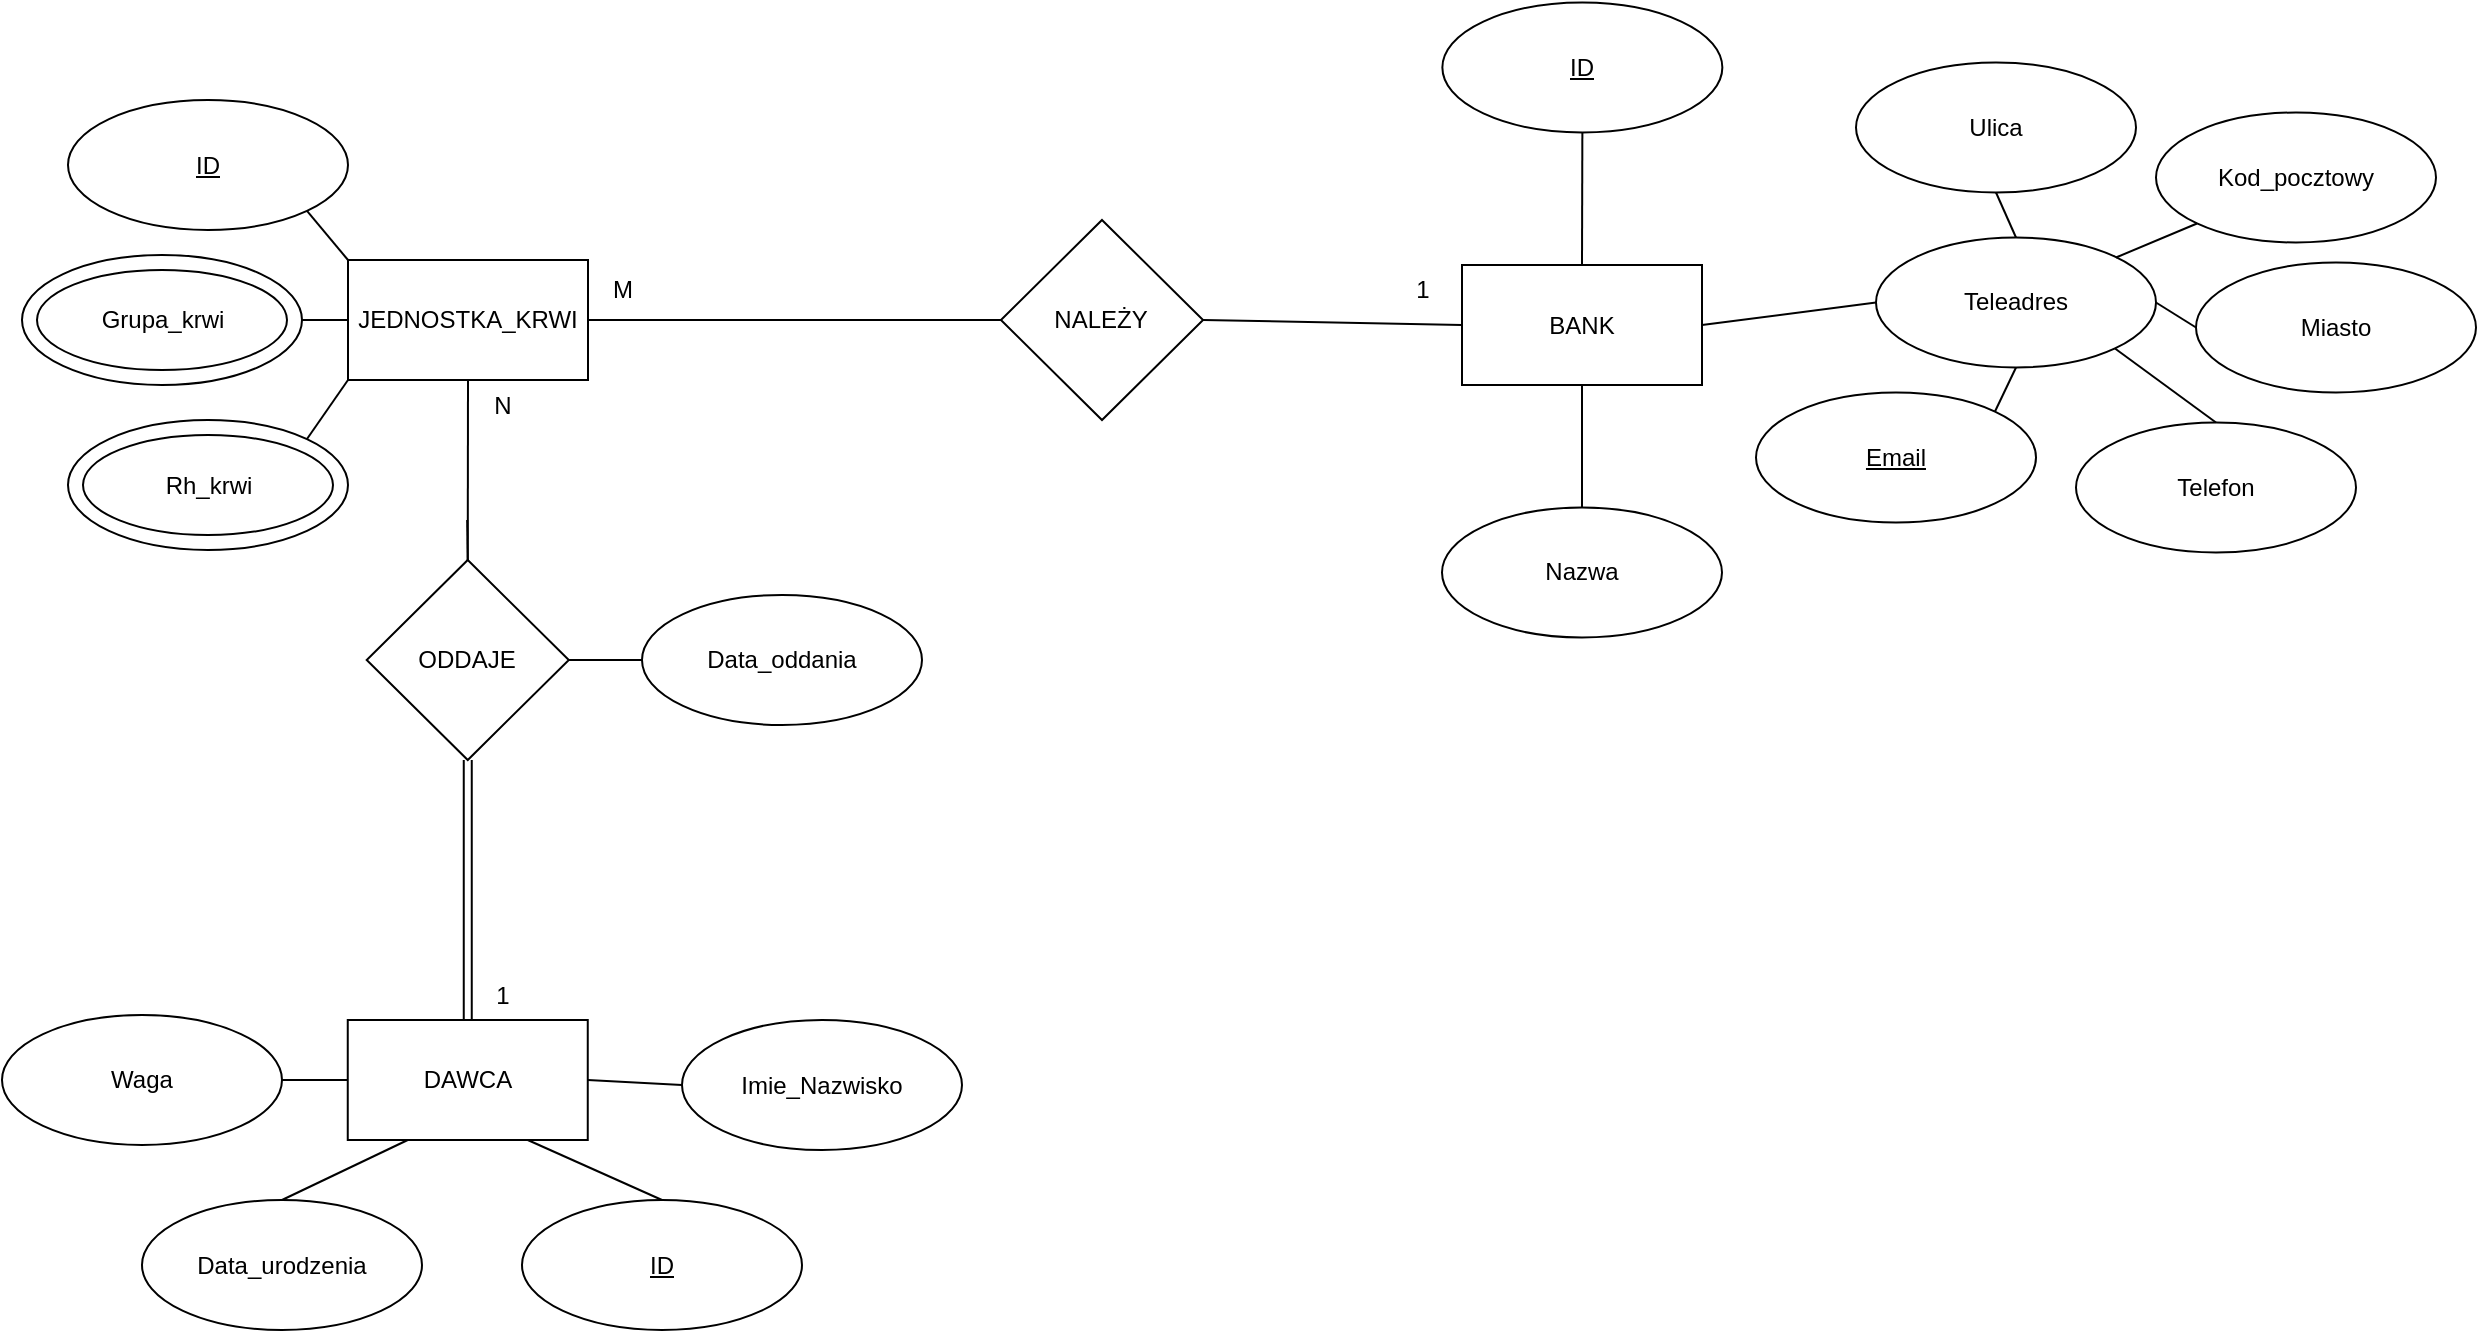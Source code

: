 <mxfile version="12.6.7" type="device"><diagram id="_IFzaddw1AGEmfb9gFj3" name="Page-1"><mxGraphModel dx="1422" dy="803" grid="1" gridSize="10" guides="1" tooltips="1" connect="1" arrows="1" fold="1" page="1" pageScale="1" pageWidth="827" pageHeight="1169" math="0" shadow="0"><root><mxCell id="0"/><mxCell id="1" parent="0"/><mxCell id="uP9zTjeztYH3RSCsbDWF-1" value="BANK" style="rounded=0;whiteSpace=wrap;html=1;" parent="1" vertex="1"><mxGeometry x="910" y="522.5" width="120" height="60" as="geometry"/></mxCell><mxCell id="uP9zTjeztYH3RSCsbDWF-2" value="" style="endArrow=none;html=1;exitX=1;exitY=0.5;exitDx=0;exitDy=0;entryX=0;entryY=0.5;entryDx=0;entryDy=0;" parent="1" source="MG4kqp6FfROY7xtCcnM_-3" target="uP9zTjeztYH3RSCsbDWF-1" edge="1"><mxGeometry width="50" height="50" relative="1" as="geometry"><mxPoint x="413.24" y="370" as="sourcePoint"/><mxPoint x="1000" y="540" as="targetPoint"/></mxGeometry></mxCell><mxCell id="uP9zTjeztYH3RSCsbDWF-8" value="DAWCA" style="rounded=0;whiteSpace=wrap;html=1;" parent="1" vertex="1"><mxGeometry x="352.88" y="900" width="120" height="60" as="geometry"/></mxCell><mxCell id="uP9zTjeztYH3RSCsbDWF-9" value="" style="endArrow=none;html=1;entryX=0.5;entryY=1;entryDx=0;entryDy=0;exitX=0.5;exitY=0;exitDx=0;exitDy=0;" parent="1" source="uP9zTjeztYH3RSCsbDWF-33" edge="1"><mxGeometry width="50" height="50" relative="1" as="geometry"><mxPoint x="412.35" y="780" as="sourcePoint"/><mxPoint x="412.59" y="650" as="targetPoint"/></mxGeometry></mxCell><mxCell id="uP9zTjeztYH3RSCsbDWF-13" value="Nazwa" style="ellipse;whiteSpace=wrap;html=1;" parent="1" vertex="1"><mxGeometry x="900" y="643.75" width="140" height="65" as="geometry"/></mxCell><mxCell id="uP9zTjeztYH3RSCsbDWF-14" value="&lt;u&gt;ID&lt;/u&gt;" style="ellipse;whiteSpace=wrap;html=1;" parent="1" vertex="1"><mxGeometry x="900.18" y="391.25" width="140" height="65" as="geometry"/></mxCell><mxCell id="uP9zTjeztYH3RSCsbDWF-15" value="Teleadres" style="ellipse;whiteSpace=wrap;html=1;" parent="1" vertex="1"><mxGeometry x="1117" y="508.75" width="140" height="65" as="geometry"/></mxCell><mxCell id="uP9zTjeztYH3RSCsbDWF-16" value="" style="endArrow=none;html=1;entryX=0.5;entryY=0;entryDx=0;entryDy=0;exitX=0.5;exitY=1;exitDx=0;exitDy=0;" parent="1" source="uP9zTjeztYH3RSCsbDWF-1" target="uP9zTjeztYH3RSCsbDWF-13" edge="1"><mxGeometry width="50" height="50" relative="1" as="geometry"><mxPoint x="980.24" y="711.25" as="sourcePoint"/><mxPoint x="980" y="581.25" as="targetPoint"/></mxGeometry></mxCell><mxCell id="uP9zTjeztYH3RSCsbDWF-17" value="" style="endArrow=none;html=1;entryX=0.5;entryY=1;entryDx=0;entryDy=0;exitX=0.5;exitY=0;exitDx=0;exitDy=0;" parent="1" source="uP9zTjeztYH3RSCsbDWF-1" target="uP9zTjeztYH3RSCsbDWF-14" edge="1"><mxGeometry width="50" height="50" relative="1" as="geometry"><mxPoint x="990.24" y="721.25" as="sourcePoint"/><mxPoint x="990" y="591.25" as="targetPoint"/></mxGeometry></mxCell><mxCell id="uP9zTjeztYH3RSCsbDWF-18" value="" style="endArrow=none;html=1;entryX=0;entryY=0.5;entryDx=0;entryDy=0;exitX=1;exitY=0.5;exitDx=0;exitDy=0;" parent="1" source="uP9zTjeztYH3RSCsbDWF-1" target="uP9zTjeztYH3RSCsbDWF-15" edge="1"><mxGeometry width="50" height="50" relative="1" as="geometry"><mxPoint x="1000.24" y="731.25" as="sourcePoint"/><mxPoint x="1000" y="601.25" as="targetPoint"/></mxGeometry></mxCell><mxCell id="uP9zTjeztYH3RSCsbDWF-19" value="Ulica" style="ellipse;whiteSpace=wrap;html=1;" parent="1" vertex="1"><mxGeometry x="1107" y="421.25" width="140" height="65" as="geometry"/></mxCell><mxCell id="uP9zTjeztYH3RSCsbDWF-20" value="Kod_pocztowy" style="ellipse;whiteSpace=wrap;html=1;" parent="1" vertex="1"><mxGeometry x="1257" y="446.25" width="140" height="65" as="geometry"/></mxCell><mxCell id="uP9zTjeztYH3RSCsbDWF-21" value="Miasto" style="ellipse;whiteSpace=wrap;html=1;" parent="1" vertex="1"><mxGeometry x="1277" y="521.25" width="140" height="65" as="geometry"/></mxCell><mxCell id="uP9zTjeztYH3RSCsbDWF-22" value="Telefon" style="ellipse;whiteSpace=wrap;html=1;" parent="1" vertex="1"><mxGeometry x="1217" y="601.25" width="140" height="65" as="geometry"/></mxCell><mxCell id="uP9zTjeztYH3RSCsbDWF-25" value="&lt;u&gt;Email&lt;/u&gt;" style="ellipse;whiteSpace=wrap;html=1;" parent="1" vertex="1"><mxGeometry x="1057" y="586.25" width="140" height="65" as="geometry"/></mxCell><mxCell id="uP9zTjeztYH3RSCsbDWF-26" value="" style="endArrow=none;html=1;exitX=0.5;exitY=0;exitDx=0;exitDy=0;entryX=0.5;entryY=1;entryDx=0;entryDy=0;" parent="1" source="uP9zTjeztYH3RSCsbDWF-15" target="uP9zTjeztYH3RSCsbDWF-19" edge="1"><mxGeometry width="50" height="50" relative="1" as="geometry"><mxPoint x="1040" y="551.25" as="sourcePoint"/><mxPoint x="1157" y="501.25" as="targetPoint"/></mxGeometry></mxCell><mxCell id="uP9zTjeztYH3RSCsbDWF-27" value="" style="endArrow=none;html=1;exitX=0.857;exitY=0.154;exitDx=0;exitDy=0;entryX=0;entryY=1;entryDx=0;entryDy=0;exitPerimeter=0;" parent="1" source="uP9zTjeztYH3RSCsbDWF-15" target="uP9zTjeztYH3RSCsbDWF-20" edge="1"><mxGeometry width="50" height="50" relative="1" as="geometry"><mxPoint x="1197" y="518.75" as="sourcePoint"/><mxPoint x="1187" y="496.25" as="targetPoint"/></mxGeometry></mxCell><mxCell id="uP9zTjeztYH3RSCsbDWF-28" value="" style="endArrow=none;html=1;exitX=1;exitY=0.5;exitDx=0;exitDy=0;entryX=0;entryY=0.5;entryDx=0;entryDy=0;" parent="1" source="uP9zTjeztYH3RSCsbDWF-15" target="uP9zTjeztYH3RSCsbDWF-21" edge="1"><mxGeometry width="50" height="50" relative="1" as="geometry"><mxPoint x="1246.98" y="528.76" as="sourcePoint"/><mxPoint x="1287.146" y="511.564" as="targetPoint"/></mxGeometry></mxCell><mxCell id="uP9zTjeztYH3RSCsbDWF-29" value="" style="endArrow=none;html=1;exitX=1;exitY=1;exitDx=0;exitDy=0;entryX=0.5;entryY=0;entryDx=0;entryDy=0;" parent="1" source="uP9zTjeztYH3RSCsbDWF-15" target="uP9zTjeztYH3RSCsbDWF-22" edge="1"><mxGeometry width="50" height="50" relative="1" as="geometry"><mxPoint x="1256.98" y="538.76" as="sourcePoint"/><mxPoint x="1297.146" y="521.564" as="targetPoint"/></mxGeometry></mxCell><mxCell id="uP9zTjeztYH3RSCsbDWF-30" value="" style="endArrow=none;html=1;exitX=0.5;exitY=1;exitDx=0;exitDy=0;entryX=1;entryY=0;entryDx=0;entryDy=0;" parent="1" source="uP9zTjeztYH3RSCsbDWF-15" target="uP9zTjeztYH3RSCsbDWF-25" edge="1"><mxGeometry width="50" height="50" relative="1" as="geometry"><mxPoint x="1246.854" y="574.064" as="sourcePoint"/><mxPoint x="1297" y="611.25" as="targetPoint"/></mxGeometry></mxCell><mxCell id="uP9zTjeztYH3RSCsbDWF-33" value="ODDAJE" style="rhombus;whiteSpace=wrap;html=1;" parent="1" vertex="1"><mxGeometry x="362.35" y="670" width="101.06" height="100" as="geometry"/></mxCell><mxCell id="uP9zTjeztYH3RSCsbDWF-50" value="Data_oddania" style="ellipse;whiteSpace=wrap;html=1;" parent="1" vertex="1"><mxGeometry x="500" y="687.5" width="140" height="65" as="geometry"/></mxCell><mxCell id="uP9zTjeztYH3RSCsbDWF-54" value="" style="endArrow=none;html=1;entryX=0;entryY=0.5;entryDx=0;entryDy=0;exitX=1;exitY=0.5;exitDx=0;exitDy=0;" parent="1" source="uP9zTjeztYH3RSCsbDWF-33" target="uP9zTjeztYH3RSCsbDWF-50" edge="1"><mxGeometry width="50" height="50" relative="1" as="geometry"><mxPoint x="100" y="1030" as="sourcePoint"/><mxPoint x="150" y="980" as="targetPoint"/></mxGeometry></mxCell><mxCell id="uP9zTjeztYH3RSCsbDWF-56" value="&lt;u&gt;ID&lt;/u&gt;" style="ellipse;whiteSpace=wrap;html=1;" parent="1" vertex="1"><mxGeometry x="440" y="990" width="140" height="65" as="geometry"/></mxCell><mxCell id="uP9zTjeztYH3RSCsbDWF-57" value="Imie_Nazwisko" style="ellipse;whiteSpace=wrap;html=1;" parent="1" vertex="1"><mxGeometry x="520" y="900" width="140" height="65" as="geometry"/></mxCell><mxCell id="uP9zTjeztYH3RSCsbDWF-58" value="&lt;div&gt;Data_urodzenia&lt;/div&gt;" style="ellipse;whiteSpace=wrap;html=1;" parent="1" vertex="1"><mxGeometry x="250" y="990" width="140" height="65" as="geometry"/></mxCell><mxCell id="uP9zTjeztYH3RSCsbDWF-59" value="Waga" style="ellipse;whiteSpace=wrap;html=1;" parent="1" vertex="1"><mxGeometry x="180" y="897.5" width="140" height="65" as="geometry"/></mxCell><mxCell id="uP9zTjeztYH3RSCsbDWF-60" value="" style="endArrow=none;html=1;entryX=0.75;entryY=1;entryDx=0;entryDy=0;exitX=0.5;exitY=0;exitDx=0;exitDy=0;" parent="1" source="uP9zTjeztYH3RSCsbDWF-56" target="uP9zTjeztYH3RSCsbDWF-8" edge="1"><mxGeometry width="50" height="50" relative="1" as="geometry"><mxPoint x="422.88" y="910" as="sourcePoint"/><mxPoint x="422.88" y="830" as="targetPoint"/></mxGeometry></mxCell><mxCell id="uP9zTjeztYH3RSCsbDWF-61" value="" style="endArrow=none;html=1;entryX=1;entryY=0.5;entryDx=0;entryDy=0;exitX=0;exitY=0.5;exitDx=0;exitDy=0;" parent="1" source="uP9zTjeztYH3RSCsbDWF-57" target="uP9zTjeztYH3RSCsbDWF-8" edge="1"><mxGeometry width="50" height="50" relative="1" as="geometry"><mxPoint x="423.24" y="1010" as="sourcePoint"/><mxPoint x="422.88" y="970" as="targetPoint"/></mxGeometry></mxCell><mxCell id="uP9zTjeztYH3RSCsbDWF-62" value="" style="endArrow=none;html=1;entryX=0.5;entryY=0;entryDx=0;entryDy=0;exitX=0.25;exitY=1;exitDx=0;exitDy=0;" parent="1" source="uP9zTjeztYH3RSCsbDWF-8" target="uP9zTjeztYH3RSCsbDWF-58" edge="1"><mxGeometry width="50" height="50" relative="1" as="geometry"><mxPoint x="510.0" y="1002.5" as="sourcePoint"/><mxPoint x="482.88" y="970" as="targetPoint"/></mxGeometry></mxCell><mxCell id="uP9zTjeztYH3RSCsbDWF-63" value="" style="endArrow=none;html=1;entryX=1;entryY=0.5;entryDx=0;entryDy=0;exitX=0;exitY=0.5;exitDx=0;exitDy=0;" parent="1" source="uP9zTjeztYH3RSCsbDWF-8" target="uP9zTjeztYH3RSCsbDWF-59" edge="1"><mxGeometry width="50" height="50" relative="1" as="geometry"><mxPoint x="520.0" y="1012.5" as="sourcePoint"/><mxPoint x="492.88" y="980" as="targetPoint"/></mxGeometry></mxCell><mxCell id="uP9zTjeztYH3RSCsbDWF-67" value="Rh_krwi" style="ellipse;whiteSpace=wrap;html=1;" parent="1" vertex="1"><mxGeometry x="213" y="600" width="140" height="65" as="geometry"/></mxCell><mxCell id="MG4kqp6FfROY7xtCcnM_-1" value="JEDNOSTKA_KRWI" style="rounded=0;whiteSpace=wrap;html=1;" vertex="1" parent="1"><mxGeometry x="353" y="520" width="120" height="60" as="geometry"/></mxCell><mxCell id="MG4kqp6FfROY7xtCcnM_-2" value="" style="endArrow=none;html=1;entryX=0.5;entryY=1;entryDx=0;entryDy=0;exitX=0.5;exitY=0;exitDx=0;exitDy=0;" edge="1" parent="1" source="uP9zTjeztYH3RSCsbDWF-33" target="MG4kqp6FfROY7xtCcnM_-1"><mxGeometry width="50" height="50" relative="1" as="geometry"><mxPoint x="412.88" y="620" as="sourcePoint"/><mxPoint x="413" y="240" as="targetPoint"/></mxGeometry></mxCell><mxCell id="MG4kqp6FfROY7xtCcnM_-3" value="NALEŻY" style="rhombus;whiteSpace=wrap;html=1;" vertex="1" parent="1"><mxGeometry x="679.47" y="500" width="101.06" height="100" as="geometry"/></mxCell><mxCell id="MG4kqp6FfROY7xtCcnM_-4" value="" style="endArrow=none;html=1;entryX=0;entryY=0.5;entryDx=0;entryDy=0;exitX=1;exitY=0.5;exitDx=0;exitDy=0;" edge="1" parent="1" source="MG4kqp6FfROY7xtCcnM_-1" target="MG4kqp6FfROY7xtCcnM_-3"><mxGeometry width="50" height="50" relative="1" as="geometry"><mxPoint x="412.88" y="460" as="sourcePoint"/><mxPoint x="413" y="240" as="targetPoint"/></mxGeometry></mxCell><mxCell id="MG4kqp6FfROY7xtCcnM_-5" value="&lt;u&gt;ID&lt;/u&gt;" style="ellipse;whiteSpace=wrap;html=1;" vertex="1" parent="1"><mxGeometry x="213" y="440" width="140" height="65" as="geometry"/></mxCell><mxCell id="MG4kqp6FfROY7xtCcnM_-7" value="Grupa_krwi" style="ellipse;whiteSpace=wrap;html=1;" vertex="1" parent="1"><mxGeometry x="190" y="517.5" width="140" height="65" as="geometry"/></mxCell><mxCell id="MG4kqp6FfROY7xtCcnM_-8" value="" style="endArrow=none;html=1;entryX=1;entryY=1;entryDx=0;entryDy=0;exitX=0;exitY=0;exitDx=0;exitDy=0;" edge="1" parent="1" source="MG4kqp6FfROY7xtCcnM_-1" target="MG4kqp6FfROY7xtCcnM_-5"><mxGeometry width="50" height="50" relative="1" as="geometry"><mxPoint x="473.41" y="730" as="sourcePoint"/><mxPoint x="510" y="730" as="targetPoint"/></mxGeometry></mxCell><mxCell id="MG4kqp6FfROY7xtCcnM_-9" value="" style="endArrow=none;html=1;entryX=1;entryY=0.5;entryDx=0;entryDy=0;exitX=0;exitY=0.5;exitDx=0;exitDy=0;" edge="1" parent="1" source="MG4kqp6FfROY7xtCcnM_-1" target="MG4kqp6FfROY7xtCcnM_-7"><mxGeometry width="50" height="50" relative="1" as="geometry"><mxPoint x="363" y="530" as="sourcePoint"/><mxPoint x="342.88" y="505.302" as="targetPoint"/></mxGeometry></mxCell><mxCell id="MG4kqp6FfROY7xtCcnM_-10" value="" style="endArrow=none;html=1;entryX=1;entryY=0;entryDx=0;entryDy=0;exitX=0;exitY=1;exitDx=0;exitDy=0;" edge="1" parent="1" source="MG4kqp6FfROY7xtCcnM_-1" target="uP9zTjeztYH3RSCsbDWF-67"><mxGeometry width="50" height="50" relative="1" as="geometry"><mxPoint x="373" y="540" as="sourcePoint"/><mxPoint x="352.88" y="515.302" as="targetPoint"/></mxGeometry></mxCell><mxCell id="MG4kqp6FfROY7xtCcnM_-12" value="Rh_krwi" style="ellipse;whiteSpace=wrap;html=1;" vertex="1" parent="1"><mxGeometry x="220.5" y="607.5" width="125" height="50" as="geometry"/></mxCell><mxCell id="MG4kqp6FfROY7xtCcnM_-13" value="Grupa_krwi" style="ellipse;whiteSpace=wrap;html=1;" vertex="1" parent="1"><mxGeometry x="197.5" y="525" width="125" height="50" as="geometry"/></mxCell><mxCell id="MG4kqp6FfROY7xtCcnM_-14" value="" style="shape=link;html=1;entryX=0.5;entryY=0;entryDx=0;entryDy=0;exitX=0.5;exitY=1;exitDx=0;exitDy=0;" edge="1" parent="1" source="uP9zTjeztYH3RSCsbDWF-33" target="uP9zTjeztYH3RSCsbDWF-8"><mxGeometry width="50" height="50" relative="1" as="geometry"><mxPoint x="180" y="1130" as="sourcePoint"/><mxPoint x="230" y="1080" as="targetPoint"/></mxGeometry></mxCell><mxCell id="MG4kqp6FfROY7xtCcnM_-15" value="1" style="text;html=1;align=center;verticalAlign=middle;resizable=0;points=[];autosize=1;" vertex="1" parent="1"><mxGeometry x="420" y="877.5" width="20" height="20" as="geometry"/></mxCell><mxCell id="MG4kqp6FfROY7xtCcnM_-17" value="N" style="text;html=1;align=center;verticalAlign=middle;resizable=0;points=[];autosize=1;" vertex="1" parent="1"><mxGeometry x="420" y="582.5" width="20" height="20" as="geometry"/></mxCell><mxCell id="MG4kqp6FfROY7xtCcnM_-19" value="M" style="text;html=1;align=center;verticalAlign=middle;resizable=0;points=[];autosize=1;" vertex="1" parent="1"><mxGeometry x="480" y="525" width="20" height="20" as="geometry"/></mxCell><mxCell id="MG4kqp6FfROY7xtCcnM_-20" value="1" style="text;html=1;align=center;verticalAlign=middle;resizable=0;points=[];autosize=1;" vertex="1" parent="1"><mxGeometry x="880.18" y="525" width="20" height="20" as="geometry"/></mxCell></root></mxGraphModel></diagram></mxfile>